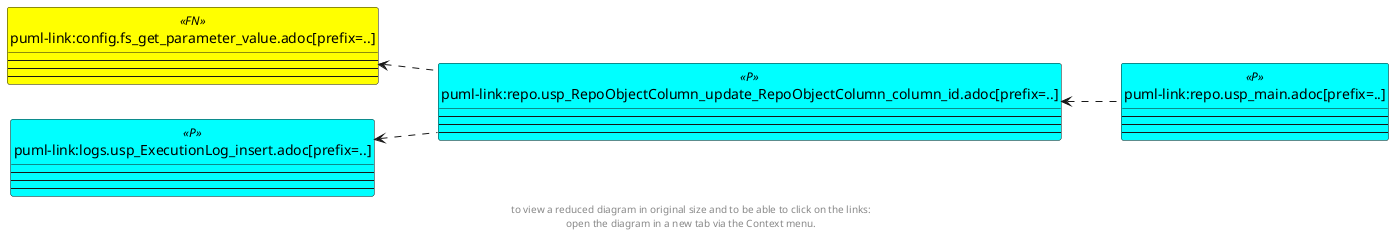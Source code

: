 @startuml
left to right direction
'top to bottom direction
hide circle
'avoide "." issues:
set namespaceSeparator none


skinparam class {
  BackgroundColor White
  BackgroundColor<<FN>> Yellow
  BackgroundColor<<FS>> Yellow
  BackgroundColor<<FT>> LightGray
  BackgroundColor<<IF>> Yellow
  BackgroundColor<<IS>> Yellow
  BackgroundColor<<P>> Aqua
  BackgroundColor<<PC>> Aqua
  BackgroundColor<<SN>> Yellow
  BackgroundColor<<SO>> SlateBlue
  BackgroundColor<<TF>> LightGray
  BackgroundColor<<TR>> Tomato
  BackgroundColor<<U>> White
  BackgroundColor<<V>> WhiteSmoke
  BackgroundColor<<X>> Aqua
}


entity "puml-link:config.fs_get_parameter_value.adoc[prefix=..]" as config.fs_get_parameter_value << FN >> {
  --
  --
  --
}

entity "puml-link:logs.usp_ExecutionLog_insert.adoc[prefix=..]" as logs.usp_ExecutionLog_insert << P >> {
  --
  --
  --
}

entity "puml-link:repo.usp_main.adoc[prefix=..]" as repo.usp_main << P >> {
  --
  --
  --
}

entity "puml-link:repo.usp_RepoObjectColumn_update_RepoObjectColumn_column_id.adoc[prefix=..]" as repo.usp_RepoObjectColumn_update_RepoObjectColumn_column_id << P >> {
  --
  --
  --
}

config.fs_get_parameter_value <.. repo.usp_RepoObjectColumn_update_RepoObjectColumn_column_id
logs.usp_ExecutionLog_insert <.. repo.usp_RepoObjectColumn_update_RepoObjectColumn_column_id
repo.usp_RepoObjectColumn_update_RepoObjectColumn_column_id <.. repo.usp_main

footer
to view a reduced diagram in original size and to be able to click on the links:
open the diagram in a new tab via the Context menu.
end footer

@enduml

